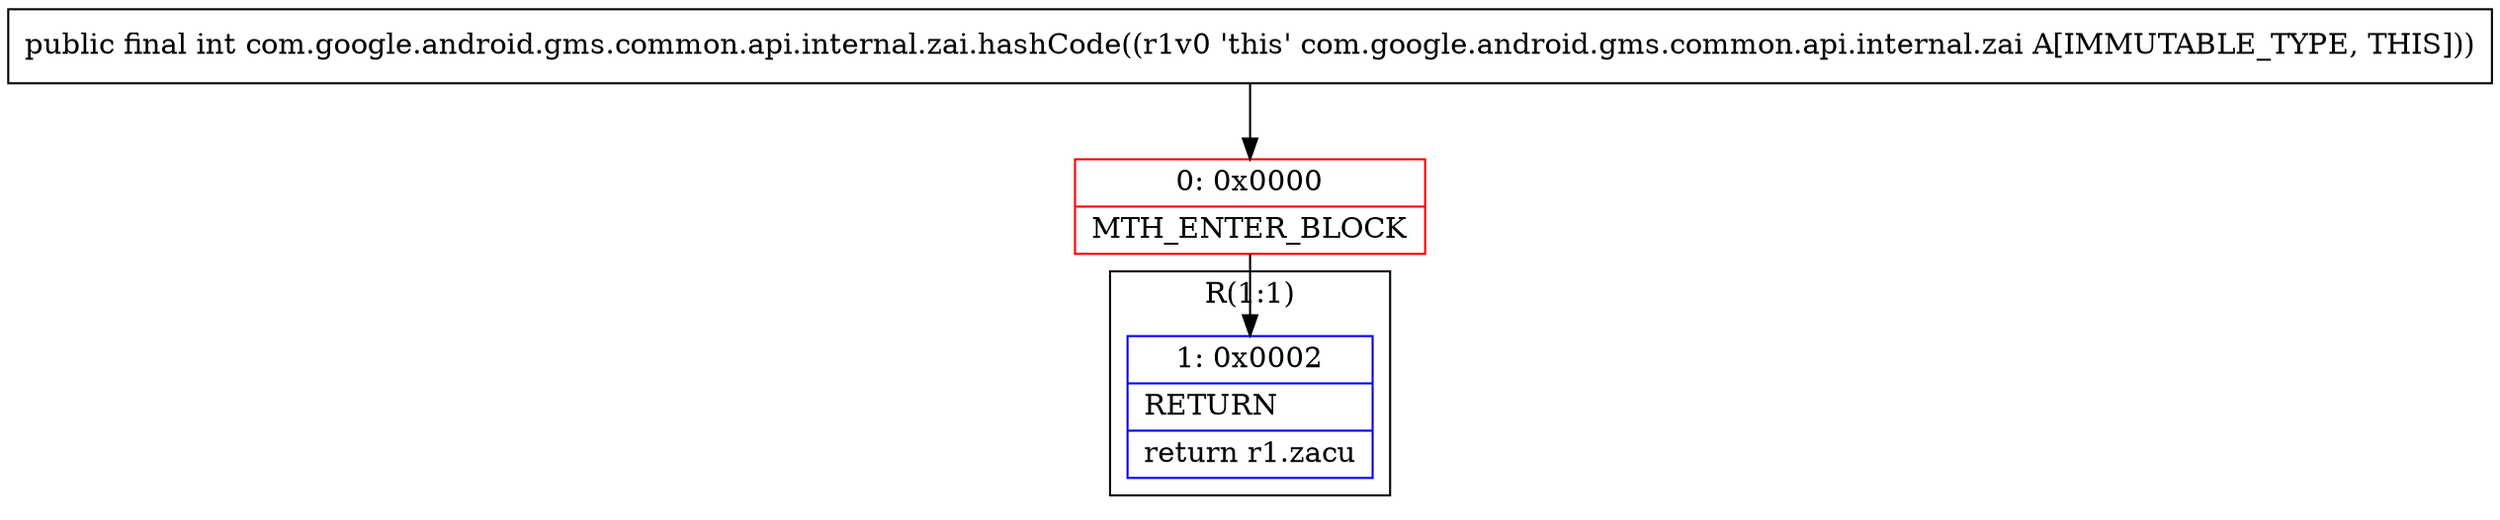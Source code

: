 digraph "CFG forcom.google.android.gms.common.api.internal.zai.hashCode()I" {
subgraph cluster_Region_1452132130 {
label = "R(1:1)";
node [shape=record,color=blue];
Node_1 [shape=record,label="{1\:\ 0x0002|RETURN\l|return r1.zacu\l}"];
}
Node_0 [shape=record,color=red,label="{0\:\ 0x0000|MTH_ENTER_BLOCK\l}"];
MethodNode[shape=record,label="{public final int com.google.android.gms.common.api.internal.zai.hashCode((r1v0 'this' com.google.android.gms.common.api.internal.zai A[IMMUTABLE_TYPE, THIS])) }"];
MethodNode -> Node_0;
Node_0 -> Node_1;
}

